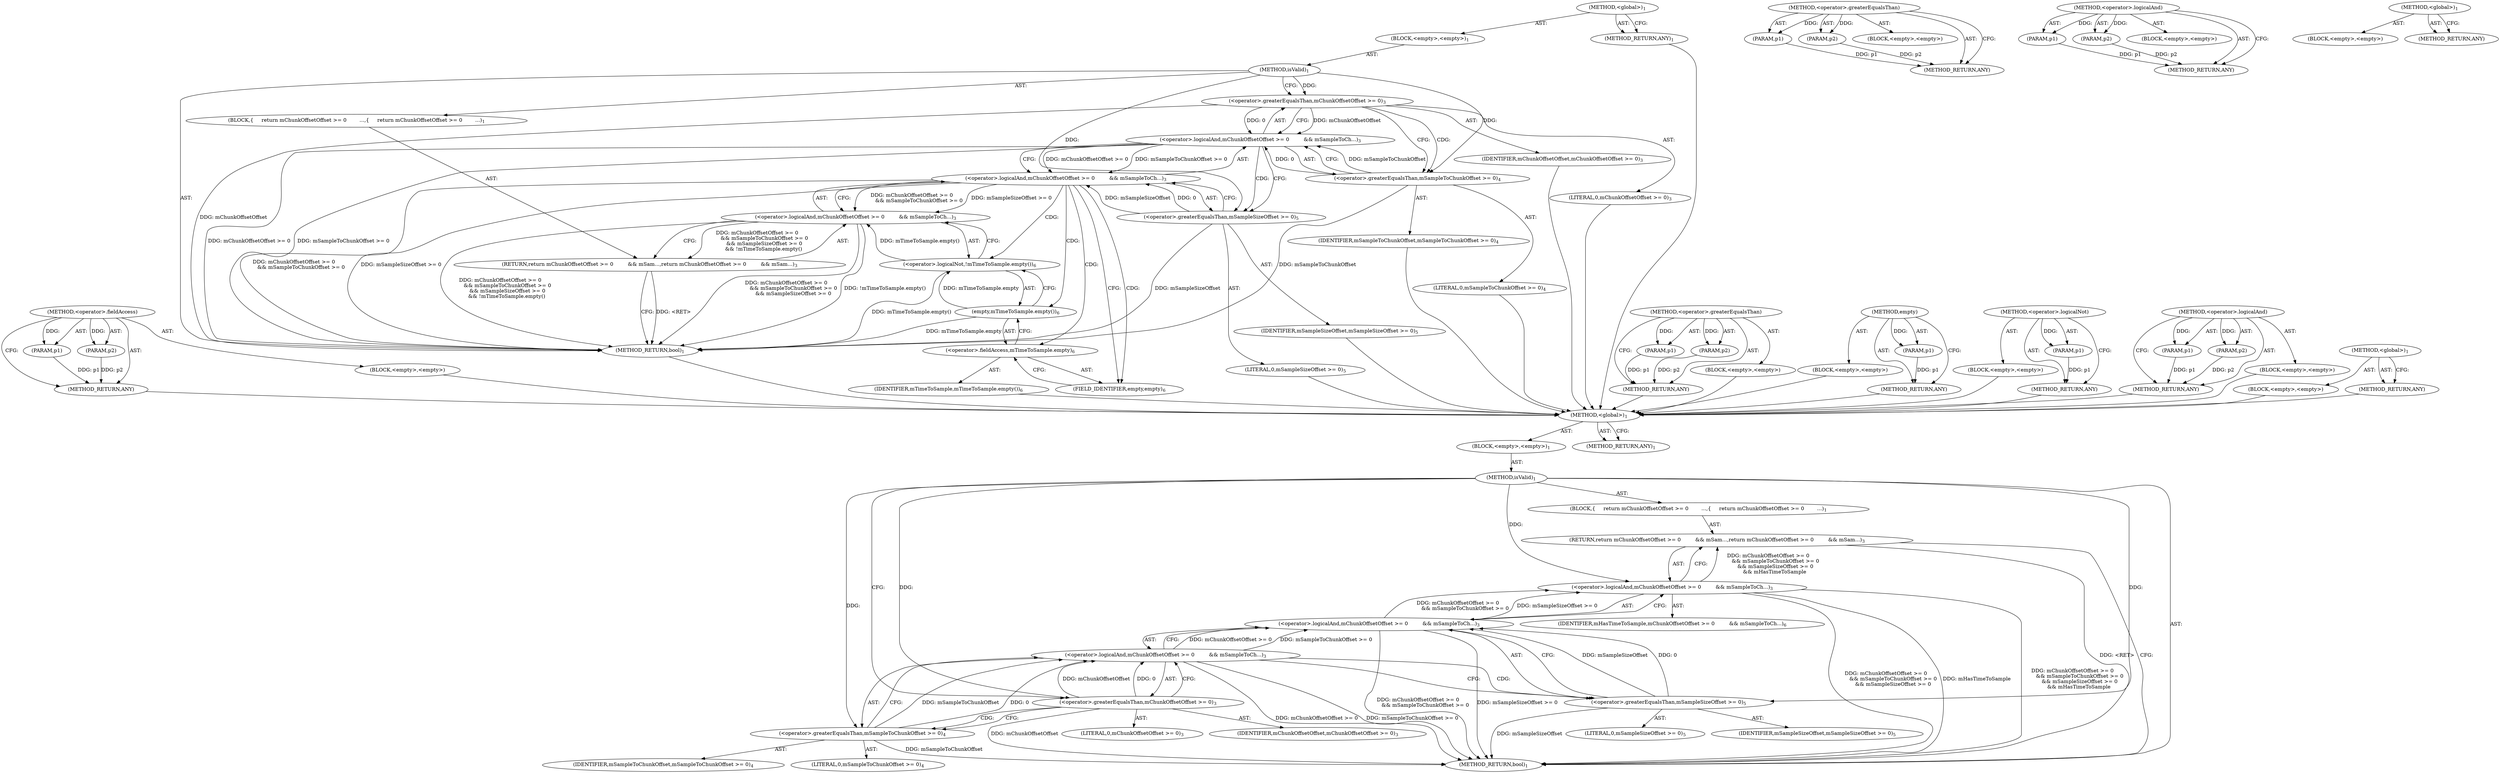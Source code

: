 digraph "&lt;global&gt;" {
vulnerable_65 [label=<(METHOD,&lt;operator&gt;.fieldAccess)>];
vulnerable_66 [label=<(PARAM,p1)>];
vulnerable_67 [label=<(PARAM,p2)>];
vulnerable_68 [label=<(BLOCK,&lt;empty&gt;,&lt;empty&gt;)>];
vulnerable_69 [label=<(METHOD_RETURN,ANY)>];
vulnerable_6 [label=<(METHOD,&lt;global&gt;)<SUB>1</SUB>>];
vulnerable_7 [label=<(BLOCK,&lt;empty&gt;,&lt;empty&gt;)<SUB>1</SUB>>];
vulnerable_8 [label=<(METHOD,isValid)<SUB>1</SUB>>];
vulnerable_9 [label=<(BLOCK,{

     return mChunkOffsetOffset &gt;= 0
        ...,{

     return mChunkOffsetOffset &gt;= 0
        ...)<SUB>1</SUB>>];
vulnerable_10 [label=<(RETURN,return mChunkOffsetOffset &gt;= 0
         &amp;&amp; mSam...,return mChunkOffsetOffset &gt;= 0
         &amp;&amp; mSam...)<SUB>3</SUB>>];
vulnerable_11 [label=<(&lt;operator&gt;.logicalAnd,mChunkOffsetOffset &gt;= 0
         &amp;&amp; mSampleToCh...)<SUB>3</SUB>>];
vulnerable_12 [label=<(&lt;operator&gt;.logicalAnd,mChunkOffsetOffset &gt;= 0
         &amp;&amp; mSampleToCh...)<SUB>3</SUB>>];
vulnerable_13 [label=<(&lt;operator&gt;.logicalAnd,mChunkOffsetOffset &gt;= 0
         &amp;&amp; mSampleToCh...)<SUB>3</SUB>>];
vulnerable_14 [label=<(&lt;operator&gt;.greaterEqualsThan,mChunkOffsetOffset &gt;= 0)<SUB>3</SUB>>];
vulnerable_15 [label=<(IDENTIFIER,mChunkOffsetOffset,mChunkOffsetOffset &gt;= 0)<SUB>3</SUB>>];
vulnerable_16 [label=<(LITERAL,0,mChunkOffsetOffset &gt;= 0)<SUB>3</SUB>>];
vulnerable_17 [label=<(&lt;operator&gt;.greaterEqualsThan,mSampleToChunkOffset &gt;= 0)<SUB>4</SUB>>];
vulnerable_18 [label=<(IDENTIFIER,mSampleToChunkOffset,mSampleToChunkOffset &gt;= 0)<SUB>4</SUB>>];
vulnerable_19 [label=<(LITERAL,0,mSampleToChunkOffset &gt;= 0)<SUB>4</SUB>>];
vulnerable_20 [label=<(&lt;operator&gt;.greaterEqualsThan,mSampleSizeOffset &gt;= 0)<SUB>5</SUB>>];
vulnerable_21 [label=<(IDENTIFIER,mSampleSizeOffset,mSampleSizeOffset &gt;= 0)<SUB>5</SUB>>];
vulnerable_22 [label=<(LITERAL,0,mSampleSizeOffset &gt;= 0)<SUB>5</SUB>>];
vulnerable_23 [label=<(&lt;operator&gt;.logicalNot,!mTimeToSample.empty())<SUB>6</SUB>>];
vulnerable_24 [label=<(empty,mTimeToSample.empty())<SUB>6</SUB>>];
vulnerable_25 [label=<(&lt;operator&gt;.fieldAccess,mTimeToSample.empty)<SUB>6</SUB>>];
vulnerable_26 [label=<(IDENTIFIER,mTimeToSample,mTimeToSample.empty())<SUB>6</SUB>>];
vulnerable_27 [label=<(FIELD_IDENTIFIER,empty,empty)<SUB>6</SUB>>];
vulnerable_28 [label=<(METHOD_RETURN,bool)<SUB>1</SUB>>];
vulnerable_30 [label=<(METHOD_RETURN,ANY)<SUB>1</SUB>>];
vulnerable_52 [label=<(METHOD,&lt;operator&gt;.greaterEqualsThan)>];
vulnerable_53 [label=<(PARAM,p1)>];
vulnerable_54 [label=<(PARAM,p2)>];
vulnerable_55 [label=<(BLOCK,&lt;empty&gt;,&lt;empty&gt;)>];
vulnerable_56 [label=<(METHOD_RETURN,ANY)>];
vulnerable_61 [label=<(METHOD,empty)>];
vulnerable_62 [label=<(PARAM,p1)>];
vulnerable_63 [label=<(BLOCK,&lt;empty&gt;,&lt;empty&gt;)>];
vulnerable_64 [label=<(METHOD_RETURN,ANY)>];
vulnerable_57 [label=<(METHOD,&lt;operator&gt;.logicalNot)>];
vulnerable_58 [label=<(PARAM,p1)>];
vulnerable_59 [label=<(BLOCK,&lt;empty&gt;,&lt;empty&gt;)>];
vulnerable_60 [label=<(METHOD_RETURN,ANY)>];
vulnerable_47 [label=<(METHOD,&lt;operator&gt;.logicalAnd)>];
vulnerable_48 [label=<(PARAM,p1)>];
vulnerable_49 [label=<(PARAM,p2)>];
vulnerable_50 [label=<(BLOCK,&lt;empty&gt;,&lt;empty&gt;)>];
vulnerable_51 [label=<(METHOD_RETURN,ANY)>];
vulnerable_41 [label=<(METHOD,&lt;global&gt;)<SUB>1</SUB>>];
vulnerable_42 [label=<(BLOCK,&lt;empty&gt;,&lt;empty&gt;)>];
vulnerable_43 [label=<(METHOD_RETURN,ANY)>];
fixed_6 [label=<(METHOD,&lt;global&gt;)<SUB>1</SUB>>];
fixed_7 [label=<(BLOCK,&lt;empty&gt;,&lt;empty&gt;)<SUB>1</SUB>>];
fixed_8 [label=<(METHOD,isValid)<SUB>1</SUB>>];
fixed_9 [label=<(BLOCK,{

     return mChunkOffsetOffset &gt;= 0
        ...,{

     return mChunkOffsetOffset &gt;= 0
        ...)<SUB>1</SUB>>];
fixed_10 [label=<(RETURN,return mChunkOffsetOffset &gt;= 0
         &amp;&amp; mSam...,return mChunkOffsetOffset &gt;= 0
         &amp;&amp; mSam...)<SUB>3</SUB>>];
fixed_11 [label=<(&lt;operator&gt;.logicalAnd,mChunkOffsetOffset &gt;= 0
         &amp;&amp; mSampleToCh...)<SUB>3</SUB>>];
fixed_12 [label=<(&lt;operator&gt;.logicalAnd,mChunkOffsetOffset &gt;= 0
         &amp;&amp; mSampleToCh...)<SUB>3</SUB>>];
fixed_13 [label=<(&lt;operator&gt;.logicalAnd,mChunkOffsetOffset &gt;= 0
         &amp;&amp; mSampleToCh...)<SUB>3</SUB>>];
fixed_14 [label=<(&lt;operator&gt;.greaterEqualsThan,mChunkOffsetOffset &gt;= 0)<SUB>3</SUB>>];
fixed_15 [label=<(IDENTIFIER,mChunkOffsetOffset,mChunkOffsetOffset &gt;= 0)<SUB>3</SUB>>];
fixed_16 [label=<(LITERAL,0,mChunkOffsetOffset &gt;= 0)<SUB>3</SUB>>];
fixed_17 [label=<(&lt;operator&gt;.greaterEqualsThan,mSampleToChunkOffset &gt;= 0)<SUB>4</SUB>>];
fixed_18 [label=<(IDENTIFIER,mSampleToChunkOffset,mSampleToChunkOffset &gt;= 0)<SUB>4</SUB>>];
fixed_19 [label=<(LITERAL,0,mSampleToChunkOffset &gt;= 0)<SUB>4</SUB>>];
fixed_20 [label=<(&lt;operator&gt;.greaterEqualsThan,mSampleSizeOffset &gt;= 0)<SUB>5</SUB>>];
fixed_21 [label=<(IDENTIFIER,mSampleSizeOffset,mSampleSizeOffset &gt;= 0)<SUB>5</SUB>>];
fixed_22 [label=<(LITERAL,0,mSampleSizeOffset &gt;= 0)<SUB>5</SUB>>];
fixed_23 [label=<(IDENTIFIER,mHasTimeToSample,mChunkOffsetOffset &gt;= 0
         &amp;&amp; mSampleToCh...)<SUB>6</SUB>>];
fixed_24 [label=<(METHOD_RETURN,bool)<SUB>1</SUB>>];
fixed_26 [label=<(METHOD_RETURN,ANY)<SUB>1</SUB>>];
fixed_48 [label=<(METHOD,&lt;operator&gt;.greaterEqualsThan)>];
fixed_49 [label=<(PARAM,p1)>];
fixed_50 [label=<(PARAM,p2)>];
fixed_51 [label=<(BLOCK,&lt;empty&gt;,&lt;empty&gt;)>];
fixed_52 [label=<(METHOD_RETURN,ANY)>];
fixed_43 [label=<(METHOD,&lt;operator&gt;.logicalAnd)>];
fixed_44 [label=<(PARAM,p1)>];
fixed_45 [label=<(PARAM,p2)>];
fixed_46 [label=<(BLOCK,&lt;empty&gt;,&lt;empty&gt;)>];
fixed_47 [label=<(METHOD_RETURN,ANY)>];
fixed_37 [label=<(METHOD,&lt;global&gt;)<SUB>1</SUB>>];
fixed_38 [label=<(BLOCK,&lt;empty&gt;,&lt;empty&gt;)>];
fixed_39 [label=<(METHOD_RETURN,ANY)>];
vulnerable_65 -> vulnerable_66  [key=0, label="AST: "];
vulnerable_65 -> vulnerable_66  [key=1, label="DDG: "];
vulnerable_65 -> vulnerable_68  [key=0, label="AST: "];
vulnerable_65 -> vulnerable_67  [key=0, label="AST: "];
vulnerable_65 -> vulnerable_67  [key=1, label="DDG: "];
vulnerable_65 -> vulnerable_69  [key=0, label="AST: "];
vulnerable_65 -> vulnerable_69  [key=1, label="CFG: "];
vulnerable_66 -> vulnerable_69  [key=0, label="DDG: p1"];
vulnerable_67 -> vulnerable_69  [key=0, label="DDG: p2"];
vulnerable_68 -> fixed_6  [key=0];
vulnerable_69 -> fixed_6  [key=0];
vulnerable_6 -> vulnerable_7  [key=0, label="AST: "];
vulnerable_6 -> vulnerable_30  [key=0, label="AST: "];
vulnerable_6 -> vulnerable_30  [key=1, label="CFG: "];
vulnerable_7 -> vulnerable_8  [key=0, label="AST: "];
vulnerable_8 -> vulnerable_9  [key=0, label="AST: "];
vulnerable_8 -> vulnerable_28  [key=0, label="AST: "];
vulnerable_8 -> vulnerable_14  [key=0, label="CFG: "];
vulnerable_8 -> vulnerable_14  [key=1, label="DDG: "];
vulnerable_8 -> vulnerable_20  [key=0, label="DDG: "];
vulnerable_8 -> vulnerable_17  [key=0, label="DDG: "];
vulnerable_9 -> vulnerable_10  [key=0, label="AST: "];
vulnerable_10 -> vulnerable_11  [key=0, label="AST: "];
vulnerable_10 -> vulnerable_28  [key=0, label="CFG: "];
vulnerable_10 -> vulnerable_28  [key=1, label="DDG: &lt;RET&gt;"];
vulnerable_11 -> vulnerable_12  [key=0, label="AST: "];
vulnerable_11 -> vulnerable_23  [key=0, label="AST: "];
vulnerable_11 -> vulnerable_10  [key=0, label="CFG: "];
vulnerable_11 -> vulnerable_10  [key=1, label="DDG: mChunkOffsetOffset &gt;= 0
         &amp;&amp; mSampleToChunkOffset &gt;= 0
         &amp;&amp; mSampleSizeOffset &gt;= 0
        &amp;&amp; !mTimeToSample.empty()"];
vulnerable_11 -> vulnerable_28  [key=0, label="DDG: mChunkOffsetOffset &gt;= 0
         &amp;&amp; mSampleToChunkOffset &gt;= 0
         &amp;&amp; mSampleSizeOffset &gt;= 0"];
vulnerable_11 -> vulnerable_28  [key=1, label="DDG: !mTimeToSample.empty()"];
vulnerable_11 -> vulnerable_28  [key=2, label="DDG: mChunkOffsetOffset &gt;= 0
         &amp;&amp; mSampleToChunkOffset &gt;= 0
         &amp;&amp; mSampleSizeOffset &gt;= 0
        &amp;&amp; !mTimeToSample.empty()"];
vulnerable_12 -> vulnerable_13  [key=0, label="AST: "];
vulnerable_12 -> vulnerable_20  [key=0, label="AST: "];
vulnerable_12 -> vulnerable_11  [key=0, label="CFG: "];
vulnerable_12 -> vulnerable_11  [key=1, label="DDG: mChunkOffsetOffset &gt;= 0
         &amp;&amp; mSampleToChunkOffset &gt;= 0"];
vulnerable_12 -> vulnerable_11  [key=2, label="DDG: mSampleSizeOffset &gt;= 0"];
vulnerable_12 -> vulnerable_27  [key=0, label="CFG: "];
vulnerable_12 -> vulnerable_27  [key=1, label="CDG: "];
vulnerable_12 -> vulnerable_28  [key=0, label="DDG: mChunkOffsetOffset &gt;= 0
         &amp;&amp; mSampleToChunkOffset &gt;= 0"];
vulnerable_12 -> vulnerable_28  [key=1, label="DDG: mSampleSizeOffset &gt;= 0"];
vulnerable_12 -> vulnerable_24  [key=0, label="CDG: "];
vulnerable_12 -> vulnerable_25  [key=0, label="CDG: "];
vulnerable_12 -> vulnerable_23  [key=0, label="CDG: "];
vulnerable_13 -> vulnerable_14  [key=0, label="AST: "];
vulnerable_13 -> vulnerable_17  [key=0, label="AST: "];
vulnerable_13 -> vulnerable_12  [key=0, label="CFG: "];
vulnerable_13 -> vulnerable_12  [key=1, label="DDG: mChunkOffsetOffset &gt;= 0"];
vulnerable_13 -> vulnerable_12  [key=2, label="DDG: mSampleToChunkOffset &gt;= 0"];
vulnerable_13 -> vulnerable_20  [key=0, label="CFG: "];
vulnerable_13 -> vulnerable_20  [key=1, label="CDG: "];
vulnerable_13 -> vulnerable_28  [key=0, label="DDG: mChunkOffsetOffset &gt;= 0"];
vulnerable_13 -> vulnerable_28  [key=1, label="DDG: mSampleToChunkOffset &gt;= 0"];
vulnerable_14 -> vulnerable_15  [key=0, label="AST: "];
vulnerable_14 -> vulnerable_16  [key=0, label="AST: "];
vulnerable_14 -> vulnerable_13  [key=0, label="CFG: "];
vulnerable_14 -> vulnerable_13  [key=1, label="DDG: mChunkOffsetOffset"];
vulnerable_14 -> vulnerable_13  [key=2, label="DDG: 0"];
vulnerable_14 -> vulnerable_17  [key=0, label="CFG: "];
vulnerable_14 -> vulnerable_17  [key=1, label="CDG: "];
vulnerable_14 -> vulnerable_28  [key=0, label="DDG: mChunkOffsetOffset"];
vulnerable_15 -> fixed_6  [key=0];
vulnerable_16 -> fixed_6  [key=0];
vulnerable_17 -> vulnerable_18  [key=0, label="AST: "];
vulnerable_17 -> vulnerable_19  [key=0, label="AST: "];
vulnerable_17 -> vulnerable_13  [key=0, label="CFG: "];
vulnerable_17 -> vulnerable_13  [key=1, label="DDG: mSampleToChunkOffset"];
vulnerable_17 -> vulnerable_13  [key=2, label="DDG: 0"];
vulnerable_17 -> vulnerable_28  [key=0, label="DDG: mSampleToChunkOffset"];
vulnerable_18 -> fixed_6  [key=0];
vulnerable_19 -> fixed_6  [key=0];
vulnerable_20 -> vulnerable_21  [key=0, label="AST: "];
vulnerable_20 -> vulnerable_22  [key=0, label="AST: "];
vulnerable_20 -> vulnerable_12  [key=0, label="CFG: "];
vulnerable_20 -> vulnerable_12  [key=1, label="DDG: mSampleSizeOffset"];
vulnerable_20 -> vulnerable_12  [key=2, label="DDG: 0"];
vulnerable_20 -> vulnerable_28  [key=0, label="DDG: mSampleSizeOffset"];
vulnerable_21 -> fixed_6  [key=0];
vulnerable_22 -> fixed_6  [key=0];
vulnerable_23 -> vulnerable_24  [key=0, label="AST: "];
vulnerable_23 -> vulnerable_11  [key=0, label="CFG: "];
vulnerable_23 -> vulnerable_11  [key=1, label="DDG: mTimeToSample.empty()"];
vulnerable_23 -> vulnerable_28  [key=0, label="DDG: mTimeToSample.empty()"];
vulnerable_24 -> vulnerable_25  [key=0, label="AST: "];
vulnerable_24 -> vulnerable_23  [key=0, label="CFG: "];
vulnerable_24 -> vulnerable_23  [key=1, label="DDG: mTimeToSample.empty"];
vulnerable_24 -> vulnerable_28  [key=0, label="DDG: mTimeToSample.empty"];
vulnerable_25 -> vulnerable_26  [key=0, label="AST: "];
vulnerable_25 -> vulnerable_27  [key=0, label="AST: "];
vulnerable_25 -> vulnerable_24  [key=0, label="CFG: "];
vulnerable_26 -> fixed_6  [key=0];
vulnerable_27 -> vulnerable_25  [key=0, label="CFG: "];
vulnerable_28 -> fixed_6  [key=0];
vulnerable_30 -> fixed_6  [key=0];
vulnerable_52 -> vulnerable_53  [key=0, label="AST: "];
vulnerable_52 -> vulnerable_53  [key=1, label="DDG: "];
vulnerable_52 -> vulnerable_55  [key=0, label="AST: "];
vulnerable_52 -> vulnerable_54  [key=0, label="AST: "];
vulnerable_52 -> vulnerable_54  [key=1, label="DDG: "];
vulnerable_52 -> vulnerable_56  [key=0, label="AST: "];
vulnerable_52 -> vulnerable_56  [key=1, label="CFG: "];
vulnerable_53 -> vulnerable_56  [key=0, label="DDG: p1"];
vulnerable_54 -> vulnerable_56  [key=0, label="DDG: p2"];
vulnerable_55 -> fixed_6  [key=0];
vulnerable_56 -> fixed_6  [key=0];
vulnerable_61 -> vulnerable_62  [key=0, label="AST: "];
vulnerable_61 -> vulnerable_62  [key=1, label="DDG: "];
vulnerable_61 -> vulnerable_63  [key=0, label="AST: "];
vulnerable_61 -> vulnerable_64  [key=0, label="AST: "];
vulnerable_61 -> vulnerable_64  [key=1, label="CFG: "];
vulnerable_62 -> vulnerable_64  [key=0, label="DDG: p1"];
vulnerable_63 -> fixed_6  [key=0];
vulnerable_64 -> fixed_6  [key=0];
vulnerable_57 -> vulnerable_58  [key=0, label="AST: "];
vulnerable_57 -> vulnerable_58  [key=1, label="DDG: "];
vulnerable_57 -> vulnerable_59  [key=0, label="AST: "];
vulnerable_57 -> vulnerable_60  [key=0, label="AST: "];
vulnerable_57 -> vulnerable_60  [key=1, label="CFG: "];
vulnerable_58 -> vulnerable_60  [key=0, label="DDG: p1"];
vulnerable_59 -> fixed_6  [key=0];
vulnerable_60 -> fixed_6  [key=0];
vulnerable_47 -> vulnerable_48  [key=0, label="AST: "];
vulnerable_47 -> vulnerable_48  [key=1, label="DDG: "];
vulnerable_47 -> vulnerable_50  [key=0, label="AST: "];
vulnerable_47 -> vulnerable_49  [key=0, label="AST: "];
vulnerable_47 -> vulnerable_49  [key=1, label="DDG: "];
vulnerable_47 -> vulnerable_51  [key=0, label="AST: "];
vulnerable_47 -> vulnerable_51  [key=1, label="CFG: "];
vulnerable_48 -> vulnerable_51  [key=0, label="DDG: p1"];
vulnerable_49 -> vulnerable_51  [key=0, label="DDG: p2"];
vulnerable_50 -> fixed_6  [key=0];
vulnerable_51 -> fixed_6  [key=0];
vulnerable_41 -> vulnerable_42  [key=0, label="AST: "];
vulnerable_41 -> vulnerable_43  [key=0, label="AST: "];
vulnerable_41 -> vulnerable_43  [key=1, label="CFG: "];
vulnerable_42 -> fixed_6  [key=0];
vulnerable_43 -> fixed_6  [key=0];
fixed_6 -> fixed_7  [key=0, label="AST: "];
fixed_6 -> fixed_26  [key=0, label="AST: "];
fixed_6 -> fixed_26  [key=1, label="CFG: "];
fixed_7 -> fixed_8  [key=0, label="AST: "];
fixed_8 -> fixed_9  [key=0, label="AST: "];
fixed_8 -> fixed_24  [key=0, label="AST: "];
fixed_8 -> fixed_14  [key=0, label="CFG: "];
fixed_8 -> fixed_14  [key=1, label="DDG: "];
fixed_8 -> fixed_11  [key=0, label="DDG: "];
fixed_8 -> fixed_20  [key=0, label="DDG: "];
fixed_8 -> fixed_17  [key=0, label="DDG: "];
fixed_9 -> fixed_10  [key=0, label="AST: "];
fixed_10 -> fixed_11  [key=0, label="AST: "];
fixed_10 -> fixed_24  [key=0, label="CFG: "];
fixed_10 -> fixed_24  [key=1, label="DDG: &lt;RET&gt;"];
fixed_11 -> fixed_12  [key=0, label="AST: "];
fixed_11 -> fixed_23  [key=0, label="AST: "];
fixed_11 -> fixed_10  [key=0, label="CFG: "];
fixed_11 -> fixed_10  [key=1, label="DDG: mChunkOffsetOffset &gt;= 0
         &amp;&amp; mSampleToChunkOffset &gt;= 0
         &amp;&amp; mSampleSizeOffset &gt;= 0
        &amp;&amp; mHasTimeToSample"];
fixed_11 -> fixed_24  [key=0, label="DDG: mChunkOffsetOffset &gt;= 0
         &amp;&amp; mSampleToChunkOffset &gt;= 0
         &amp;&amp; mSampleSizeOffset &gt;= 0"];
fixed_11 -> fixed_24  [key=1, label="DDG: mHasTimeToSample"];
fixed_11 -> fixed_24  [key=2, label="DDG: mChunkOffsetOffset &gt;= 0
         &amp;&amp; mSampleToChunkOffset &gt;= 0
         &amp;&amp; mSampleSizeOffset &gt;= 0
        &amp;&amp; mHasTimeToSample"];
fixed_12 -> fixed_13  [key=0, label="AST: "];
fixed_12 -> fixed_20  [key=0, label="AST: "];
fixed_12 -> fixed_11  [key=0, label="CFG: "];
fixed_12 -> fixed_11  [key=1, label="DDG: mChunkOffsetOffset &gt;= 0
         &amp;&amp; mSampleToChunkOffset &gt;= 0"];
fixed_12 -> fixed_11  [key=2, label="DDG: mSampleSizeOffset &gt;= 0"];
fixed_12 -> fixed_24  [key=0, label="DDG: mChunkOffsetOffset &gt;= 0
         &amp;&amp; mSampleToChunkOffset &gt;= 0"];
fixed_12 -> fixed_24  [key=1, label="DDG: mSampleSizeOffset &gt;= 0"];
fixed_13 -> fixed_14  [key=0, label="AST: "];
fixed_13 -> fixed_17  [key=0, label="AST: "];
fixed_13 -> fixed_12  [key=0, label="CFG: "];
fixed_13 -> fixed_12  [key=1, label="DDG: mChunkOffsetOffset &gt;= 0"];
fixed_13 -> fixed_12  [key=2, label="DDG: mSampleToChunkOffset &gt;= 0"];
fixed_13 -> fixed_20  [key=0, label="CFG: "];
fixed_13 -> fixed_20  [key=1, label="CDG: "];
fixed_13 -> fixed_24  [key=0, label="DDG: mChunkOffsetOffset &gt;= 0"];
fixed_13 -> fixed_24  [key=1, label="DDG: mSampleToChunkOffset &gt;= 0"];
fixed_14 -> fixed_15  [key=0, label="AST: "];
fixed_14 -> fixed_16  [key=0, label="AST: "];
fixed_14 -> fixed_13  [key=0, label="CFG: "];
fixed_14 -> fixed_13  [key=1, label="DDG: mChunkOffsetOffset"];
fixed_14 -> fixed_13  [key=2, label="DDG: 0"];
fixed_14 -> fixed_17  [key=0, label="CFG: "];
fixed_14 -> fixed_17  [key=1, label="CDG: "];
fixed_14 -> fixed_24  [key=0, label="DDG: mChunkOffsetOffset"];
fixed_17 -> fixed_18  [key=0, label="AST: "];
fixed_17 -> fixed_19  [key=0, label="AST: "];
fixed_17 -> fixed_13  [key=0, label="CFG: "];
fixed_17 -> fixed_13  [key=1, label="DDG: mSampleToChunkOffset"];
fixed_17 -> fixed_13  [key=2, label="DDG: 0"];
fixed_17 -> fixed_24  [key=0, label="DDG: mSampleToChunkOffset"];
fixed_20 -> fixed_21  [key=0, label="AST: "];
fixed_20 -> fixed_22  [key=0, label="AST: "];
fixed_20 -> fixed_12  [key=0, label="CFG: "];
fixed_20 -> fixed_12  [key=1, label="DDG: mSampleSizeOffset"];
fixed_20 -> fixed_12  [key=2, label="DDG: 0"];
fixed_20 -> fixed_24  [key=0, label="DDG: mSampleSizeOffset"];
fixed_48 -> fixed_49  [key=0, label="AST: "];
fixed_48 -> fixed_49  [key=1, label="DDG: "];
fixed_48 -> fixed_51  [key=0, label="AST: "];
fixed_48 -> fixed_50  [key=0, label="AST: "];
fixed_48 -> fixed_50  [key=1, label="DDG: "];
fixed_48 -> fixed_52  [key=0, label="AST: "];
fixed_48 -> fixed_52  [key=1, label="CFG: "];
fixed_49 -> fixed_52  [key=0, label="DDG: p1"];
fixed_50 -> fixed_52  [key=0, label="DDG: p2"];
fixed_43 -> fixed_44  [key=0, label="AST: "];
fixed_43 -> fixed_44  [key=1, label="DDG: "];
fixed_43 -> fixed_46  [key=0, label="AST: "];
fixed_43 -> fixed_45  [key=0, label="AST: "];
fixed_43 -> fixed_45  [key=1, label="DDG: "];
fixed_43 -> fixed_47  [key=0, label="AST: "];
fixed_43 -> fixed_47  [key=1, label="CFG: "];
fixed_44 -> fixed_47  [key=0, label="DDG: p1"];
fixed_45 -> fixed_47  [key=0, label="DDG: p2"];
fixed_37 -> fixed_38  [key=0, label="AST: "];
fixed_37 -> fixed_39  [key=0, label="AST: "];
fixed_37 -> fixed_39  [key=1, label="CFG: "];
}
